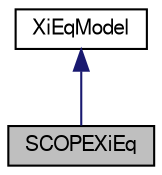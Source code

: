 digraph "SCOPEXiEq"
{
  bgcolor="transparent";
  edge [fontname="FreeSans",fontsize="10",labelfontname="FreeSans",labelfontsize="10"];
  node [fontname="FreeSans",fontsize="10",shape=record];
  Node0 [label="SCOPEXiEq",height=0.2,width=0.4,color="black", fillcolor="grey75", style="filled", fontcolor="black"];
  Node1 -> Node0 [dir="back",color="midnightblue",fontsize="10",style="solid",fontname="FreeSans"];
  Node1 [label="XiEqModel",height=0.2,width=0.4,color="black",URL="$a31866.html",tooltip="Base-class for all XiEq models used by the b-XiEq combustion model. The available models are : basicX..."];
}
